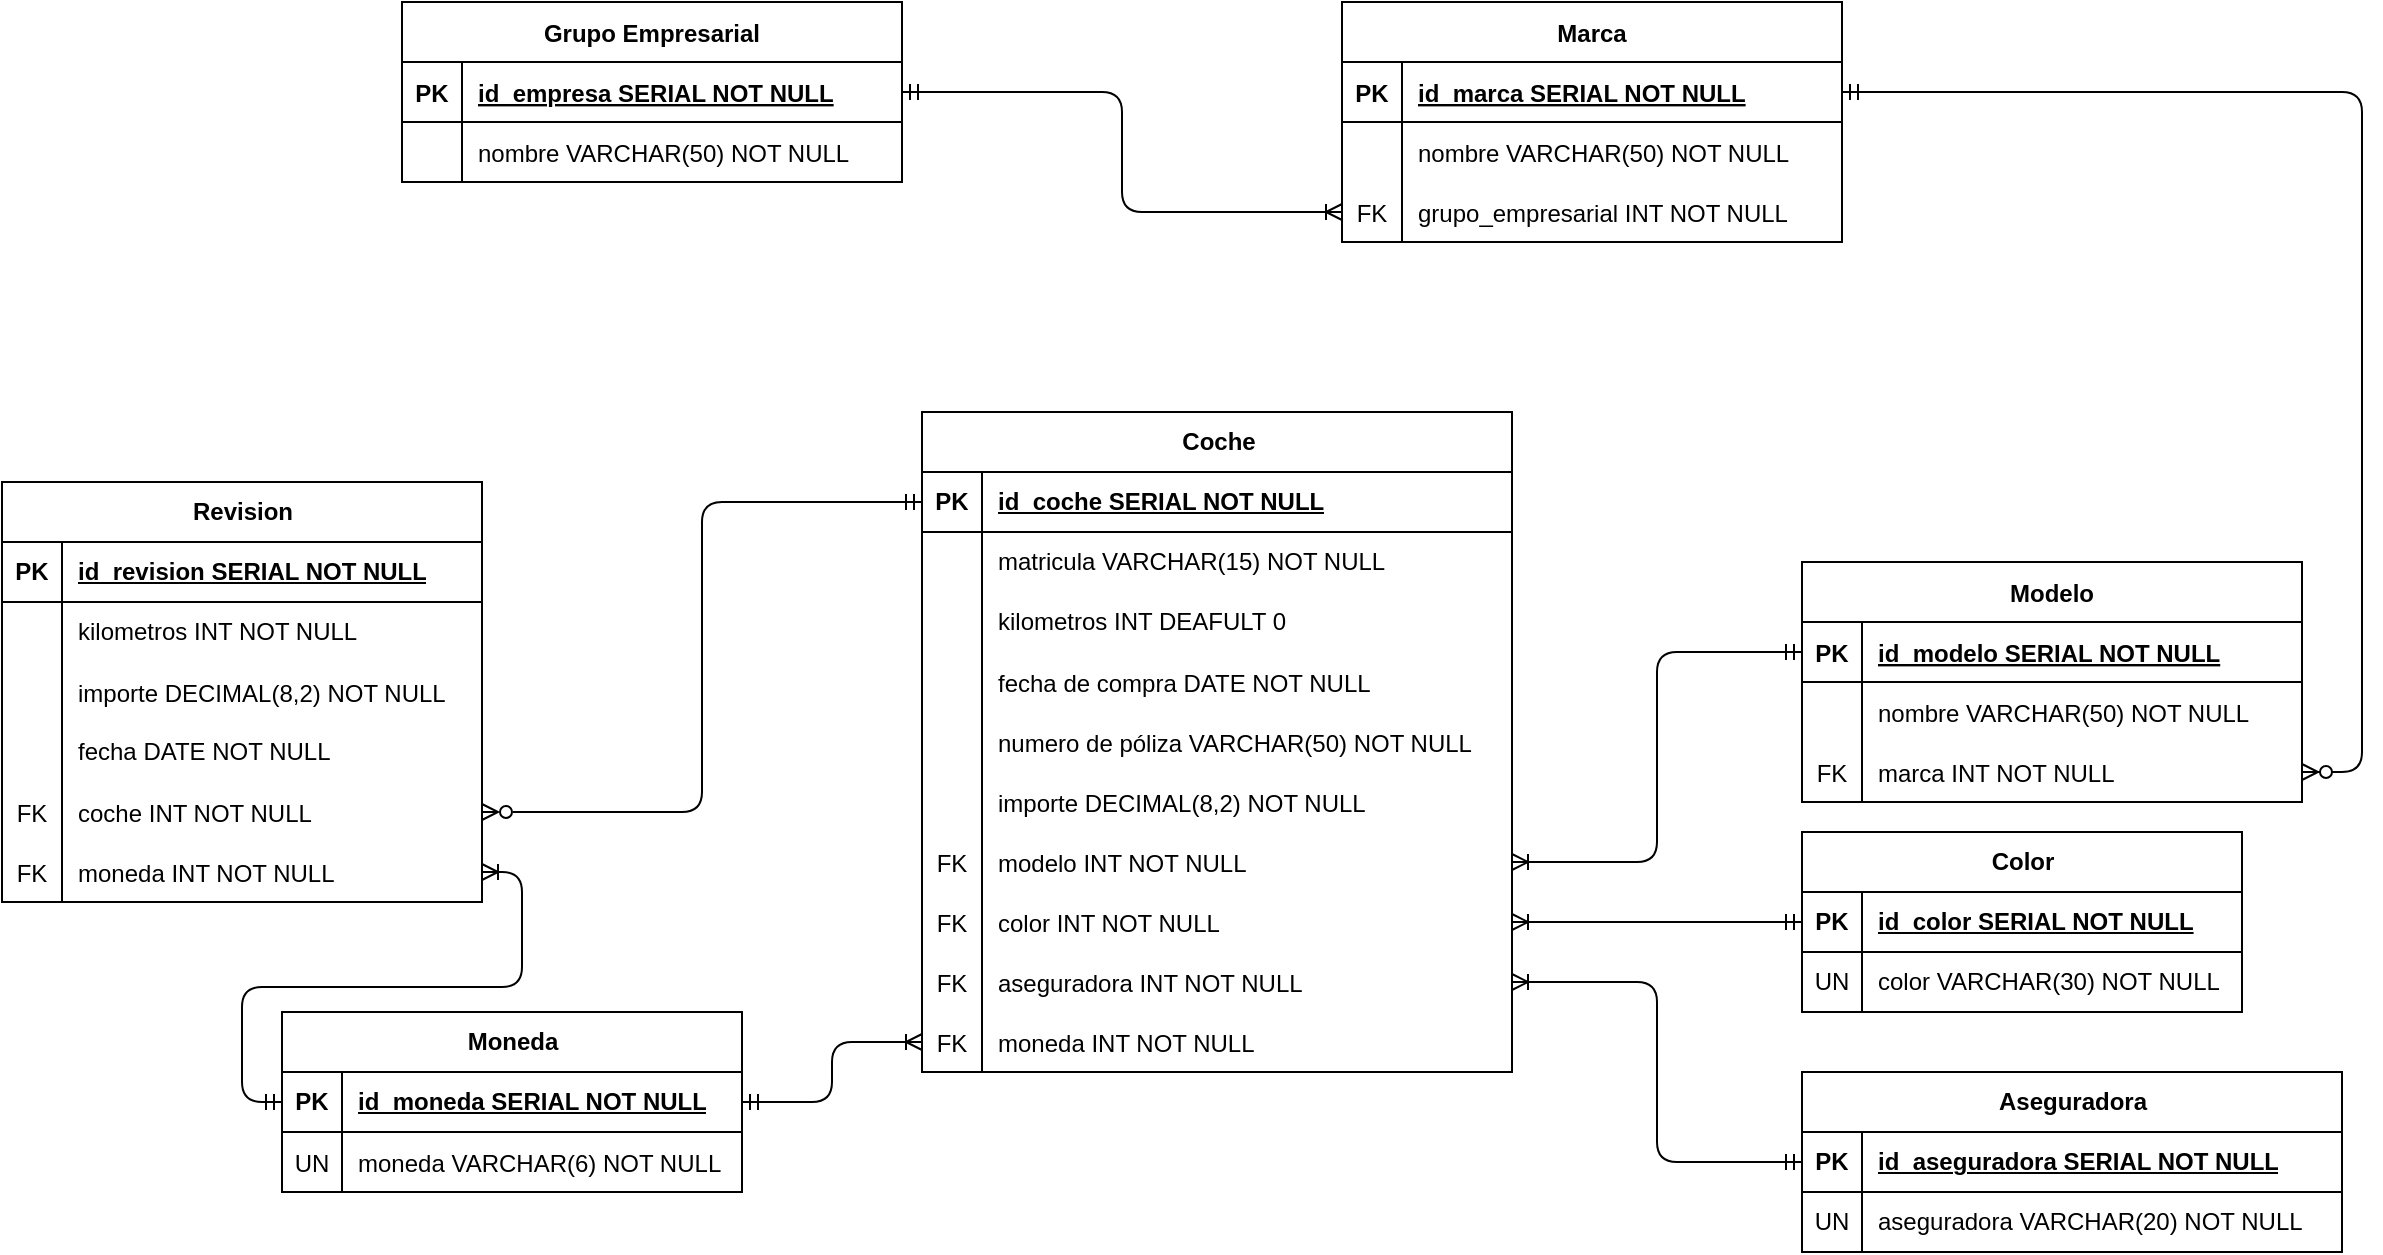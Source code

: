 <mxfile version="21.7.5" type="device">
  <diagram id="R2lEEEUBdFMjLlhIrx00" name="Page-1">
    <mxGraphModel dx="2156" dy="720" grid="1" gridSize="10" guides="1" tooltips="1" connect="1" arrows="1" fold="1" page="1" pageScale="1" pageWidth="850" pageHeight="1100" math="0" shadow="0" extFonts="Permanent Marker^https://fonts.googleapis.com/css?family=Permanent+Marker">
      <root>
        <mxCell id="0" />
        <mxCell id="1" parent="0" />
        <mxCell id="7gGyiJKfCmHQmd1jQEv4-1" value="" style="endArrow=ERoneToMany;startArrow=ERmandOne;endFill=0;startFill=0;exitX=1;exitY=0.5;exitDx=0;exitDy=0;entryX=0;entryY=0.5;entryDx=0;entryDy=0;edgeStyle=orthogonalEdgeStyle;" parent="1" source="7gGyiJKfCmHQmd1jQEv4-27" target="7gGyiJKfCmHQmd1jQEv4-13" edge="1">
          <mxGeometry width="100" height="100" relative="1" as="geometry">
            <mxPoint x="350" y="730" as="sourcePoint" />
            <mxPoint x="450" y="630" as="targetPoint" />
          </mxGeometry>
        </mxCell>
        <mxCell id="7gGyiJKfCmHQmd1jQEv4-2" value="" style="endArrow=ERzeroToMany;startArrow=ERmandOne;endFill=1;startFill=0;entryX=1;entryY=0.5;entryDx=0;entryDy=0;exitX=1;exitY=0.5;exitDx=0;exitDy=0;edgeStyle=orthogonalEdgeStyle;" parent="1" source="7gGyiJKfCmHQmd1jQEv4-4" target="7gGyiJKfCmHQmd1jQEv4-23" edge="1">
          <mxGeometry width="100" height="100" relative="1" as="geometry">
            <mxPoint x="410" y="190" as="sourcePoint" />
            <mxPoint x="470" y="215" as="targetPoint" />
            <Array as="points">
              <mxPoint x="820" y="235" />
              <mxPoint x="820" y="575" />
            </Array>
          </mxGeometry>
        </mxCell>
        <mxCell id="7gGyiJKfCmHQmd1jQEv4-3" value="Marca" style="shape=table;startSize=30;container=1;collapsible=1;childLayout=tableLayout;fixedRows=1;rowLines=0;fontStyle=1;align=center;resizeLast=1;" parent="1" vertex="1">
          <mxGeometry x="310" y="190" width="250" height="120" as="geometry" />
        </mxCell>
        <mxCell id="7gGyiJKfCmHQmd1jQEv4-4" value="" style="shape=partialRectangle;collapsible=0;dropTarget=0;pointerEvents=0;fillColor=none;points=[[0,0.5],[1,0.5]];portConstraint=eastwest;top=0;left=0;right=0;bottom=1;" parent="7gGyiJKfCmHQmd1jQEv4-3" vertex="1">
          <mxGeometry y="30" width="250" height="30" as="geometry" />
        </mxCell>
        <mxCell id="7gGyiJKfCmHQmd1jQEv4-5" value="PK" style="shape=partialRectangle;overflow=hidden;connectable=0;fillColor=none;top=0;left=0;bottom=0;right=0;fontStyle=1;" parent="7gGyiJKfCmHQmd1jQEv4-4" vertex="1">
          <mxGeometry width="30" height="30" as="geometry">
            <mxRectangle width="30" height="30" as="alternateBounds" />
          </mxGeometry>
        </mxCell>
        <mxCell id="7gGyiJKfCmHQmd1jQEv4-6" value="id_marca SERIAL NOT NULL" style="shape=partialRectangle;overflow=hidden;connectable=0;fillColor=none;top=0;left=0;bottom=0;right=0;align=left;spacingLeft=6;fontStyle=5;" parent="7gGyiJKfCmHQmd1jQEv4-4" vertex="1">
          <mxGeometry x="30" width="220" height="30" as="geometry">
            <mxRectangle width="220" height="30" as="alternateBounds" />
          </mxGeometry>
        </mxCell>
        <mxCell id="7gGyiJKfCmHQmd1jQEv4-7" value="" style="shape=partialRectangle;collapsible=0;dropTarget=0;pointerEvents=0;fillColor=none;points=[[0,0.5],[1,0.5]];portConstraint=eastwest;top=0;left=0;right=0;bottom=0;" parent="7gGyiJKfCmHQmd1jQEv4-3" vertex="1">
          <mxGeometry y="60" width="250" height="30" as="geometry" />
        </mxCell>
        <mxCell id="7gGyiJKfCmHQmd1jQEv4-8" value="" style="shape=partialRectangle;overflow=hidden;connectable=0;fillColor=none;top=0;left=0;bottom=0;right=0;" parent="7gGyiJKfCmHQmd1jQEv4-7" vertex="1">
          <mxGeometry width="30" height="30" as="geometry">
            <mxRectangle width="30" height="30" as="alternateBounds" />
          </mxGeometry>
        </mxCell>
        <mxCell id="7gGyiJKfCmHQmd1jQEv4-9" value="nombre VARCHAR(50) NOT NULL" style="shape=partialRectangle;overflow=hidden;connectable=0;fillColor=none;top=0;left=0;bottom=0;right=0;align=left;spacingLeft=6;" parent="7gGyiJKfCmHQmd1jQEv4-7" vertex="1">
          <mxGeometry x="30" width="220" height="30" as="geometry">
            <mxRectangle width="220" height="30" as="alternateBounds" />
          </mxGeometry>
        </mxCell>
        <mxCell id="7gGyiJKfCmHQmd1jQEv4-13" value="" style="shape=tableRow;horizontal=0;startSize=0;swimlaneHead=0;swimlaneBody=0;fillColor=none;collapsible=0;dropTarget=0;points=[[0,0.5],[1,0.5]];portConstraint=eastwest;top=0;left=0;right=0;bottom=0;" parent="7gGyiJKfCmHQmd1jQEv4-3" vertex="1">
          <mxGeometry y="90" width="250" height="30" as="geometry" />
        </mxCell>
        <mxCell id="7gGyiJKfCmHQmd1jQEv4-14" value="FK" style="shape=partialRectangle;connectable=0;fillColor=none;top=0;left=0;bottom=0;right=0;editable=1;overflow=hidden;" parent="7gGyiJKfCmHQmd1jQEv4-13" vertex="1">
          <mxGeometry width="30" height="30" as="geometry">
            <mxRectangle width="30" height="30" as="alternateBounds" />
          </mxGeometry>
        </mxCell>
        <mxCell id="7gGyiJKfCmHQmd1jQEv4-15" value="grupo_empresarial INT NOT NULL" style="shape=partialRectangle;connectable=0;fillColor=none;top=0;left=0;bottom=0;right=0;align=left;spacingLeft=6;overflow=hidden;" parent="7gGyiJKfCmHQmd1jQEv4-13" vertex="1">
          <mxGeometry x="30" width="220" height="30" as="geometry">
            <mxRectangle width="220" height="30" as="alternateBounds" />
          </mxGeometry>
        </mxCell>
        <mxCell id="7gGyiJKfCmHQmd1jQEv4-16" value="Modelo" style="shape=table;startSize=30;container=1;collapsible=1;childLayout=tableLayout;fixedRows=1;rowLines=0;fontStyle=1;align=center;resizeLast=1;" parent="1" vertex="1">
          <mxGeometry x="540" y="470" width="250" height="120" as="geometry" />
        </mxCell>
        <mxCell id="7gGyiJKfCmHQmd1jQEv4-17" value="" style="shape=partialRectangle;collapsible=0;dropTarget=0;pointerEvents=0;fillColor=none;points=[[0,0.5],[1,0.5]];portConstraint=eastwest;top=0;left=0;right=0;bottom=1;" parent="7gGyiJKfCmHQmd1jQEv4-16" vertex="1">
          <mxGeometry y="30" width="250" height="30" as="geometry" />
        </mxCell>
        <mxCell id="7gGyiJKfCmHQmd1jQEv4-18" value="PK" style="shape=partialRectangle;overflow=hidden;connectable=0;fillColor=none;top=0;left=0;bottom=0;right=0;fontStyle=1;" parent="7gGyiJKfCmHQmd1jQEv4-17" vertex="1">
          <mxGeometry width="30" height="30" as="geometry">
            <mxRectangle width="30" height="30" as="alternateBounds" />
          </mxGeometry>
        </mxCell>
        <mxCell id="7gGyiJKfCmHQmd1jQEv4-19" value="id_modelo SERIAL NOT NULL" style="shape=partialRectangle;overflow=hidden;connectable=0;fillColor=none;top=0;left=0;bottom=0;right=0;align=left;spacingLeft=6;fontStyle=5;" parent="7gGyiJKfCmHQmd1jQEv4-17" vertex="1">
          <mxGeometry x="30" width="220" height="30" as="geometry">
            <mxRectangle width="220" height="30" as="alternateBounds" />
          </mxGeometry>
        </mxCell>
        <mxCell id="7gGyiJKfCmHQmd1jQEv4-20" value="" style="shape=partialRectangle;collapsible=0;dropTarget=0;pointerEvents=0;fillColor=none;points=[[0,0.5],[1,0.5]];portConstraint=eastwest;top=0;left=0;right=0;bottom=0;" parent="7gGyiJKfCmHQmd1jQEv4-16" vertex="1">
          <mxGeometry y="60" width="250" height="30" as="geometry" />
        </mxCell>
        <mxCell id="7gGyiJKfCmHQmd1jQEv4-21" value="" style="shape=partialRectangle;overflow=hidden;connectable=0;fillColor=none;top=0;left=0;bottom=0;right=0;" parent="7gGyiJKfCmHQmd1jQEv4-20" vertex="1">
          <mxGeometry width="30" height="30" as="geometry">
            <mxRectangle width="30" height="30" as="alternateBounds" />
          </mxGeometry>
        </mxCell>
        <mxCell id="7gGyiJKfCmHQmd1jQEv4-22" value="nombre VARCHAR(50) NOT NULL" style="shape=partialRectangle;overflow=hidden;connectable=0;fillColor=none;top=0;left=0;bottom=0;right=0;align=left;spacingLeft=6;" parent="7gGyiJKfCmHQmd1jQEv4-20" vertex="1">
          <mxGeometry x="30" width="220" height="30" as="geometry">
            <mxRectangle width="220" height="30" as="alternateBounds" />
          </mxGeometry>
        </mxCell>
        <mxCell id="7gGyiJKfCmHQmd1jQEv4-23" value="" style="shape=tableRow;horizontal=0;startSize=0;swimlaneHead=0;swimlaneBody=0;fillColor=none;collapsible=0;dropTarget=0;points=[[0,0.5],[1,0.5]];portConstraint=eastwest;top=0;left=0;right=0;bottom=0;" parent="7gGyiJKfCmHQmd1jQEv4-16" vertex="1">
          <mxGeometry y="90" width="250" height="30" as="geometry" />
        </mxCell>
        <mxCell id="7gGyiJKfCmHQmd1jQEv4-24" value="FK" style="shape=partialRectangle;connectable=0;fillColor=none;top=0;left=0;bottom=0;right=0;editable=1;overflow=hidden;" parent="7gGyiJKfCmHQmd1jQEv4-23" vertex="1">
          <mxGeometry width="30" height="30" as="geometry">
            <mxRectangle width="30" height="30" as="alternateBounds" />
          </mxGeometry>
        </mxCell>
        <mxCell id="7gGyiJKfCmHQmd1jQEv4-25" value="marca INT NOT NULL" style="shape=partialRectangle;connectable=0;fillColor=none;top=0;left=0;bottom=0;right=0;align=left;spacingLeft=6;overflow=hidden;" parent="7gGyiJKfCmHQmd1jQEv4-23" vertex="1">
          <mxGeometry x="30" width="220" height="30" as="geometry">
            <mxRectangle width="220" height="30" as="alternateBounds" />
          </mxGeometry>
        </mxCell>
        <mxCell id="7gGyiJKfCmHQmd1jQEv4-26" value="Grupo Empresarial" style="shape=table;startSize=30;container=1;collapsible=1;childLayout=tableLayout;fixedRows=1;rowLines=0;fontStyle=1;align=center;resizeLast=1;" parent="1" vertex="1">
          <mxGeometry x="-160" y="190" width="250" height="90" as="geometry" />
        </mxCell>
        <mxCell id="7gGyiJKfCmHQmd1jQEv4-27" value="" style="shape=partialRectangle;collapsible=0;dropTarget=0;pointerEvents=0;fillColor=none;points=[[0,0.5],[1,0.5]];portConstraint=eastwest;top=0;left=0;right=0;bottom=1;" parent="7gGyiJKfCmHQmd1jQEv4-26" vertex="1">
          <mxGeometry y="30" width="250" height="30" as="geometry" />
        </mxCell>
        <mxCell id="7gGyiJKfCmHQmd1jQEv4-28" value="PK" style="shape=partialRectangle;overflow=hidden;connectable=0;fillColor=none;top=0;left=0;bottom=0;right=0;fontStyle=1;" parent="7gGyiJKfCmHQmd1jQEv4-27" vertex="1">
          <mxGeometry width="30" height="30" as="geometry">
            <mxRectangle width="30" height="30" as="alternateBounds" />
          </mxGeometry>
        </mxCell>
        <mxCell id="7gGyiJKfCmHQmd1jQEv4-29" value="id_empresa SERIAL NOT NULL" style="shape=partialRectangle;overflow=hidden;connectable=0;fillColor=none;top=0;left=0;bottom=0;right=0;align=left;spacingLeft=6;fontStyle=5;" parent="7gGyiJKfCmHQmd1jQEv4-27" vertex="1">
          <mxGeometry x="30" width="220" height="30" as="geometry">
            <mxRectangle width="220" height="30" as="alternateBounds" />
          </mxGeometry>
        </mxCell>
        <mxCell id="7gGyiJKfCmHQmd1jQEv4-30" value="" style="shape=partialRectangle;collapsible=0;dropTarget=0;pointerEvents=0;fillColor=none;points=[[0,0.5],[1,0.5]];portConstraint=eastwest;top=0;left=0;right=0;bottom=0;" parent="7gGyiJKfCmHQmd1jQEv4-26" vertex="1">
          <mxGeometry y="60" width="250" height="30" as="geometry" />
        </mxCell>
        <mxCell id="7gGyiJKfCmHQmd1jQEv4-31" value="" style="shape=partialRectangle;overflow=hidden;connectable=0;fillColor=none;top=0;left=0;bottom=0;right=0;" parent="7gGyiJKfCmHQmd1jQEv4-30" vertex="1">
          <mxGeometry width="30" height="30" as="geometry">
            <mxRectangle width="30" height="30" as="alternateBounds" />
          </mxGeometry>
        </mxCell>
        <mxCell id="7gGyiJKfCmHQmd1jQEv4-32" value="nombre VARCHAR(50) NOT NULL" style="shape=partialRectangle;overflow=hidden;connectable=0;fillColor=none;top=0;left=0;bottom=0;right=0;align=left;spacingLeft=6;" parent="7gGyiJKfCmHQmd1jQEv4-30" vertex="1">
          <mxGeometry x="30" width="220" height="30" as="geometry">
            <mxRectangle width="220" height="30" as="alternateBounds" />
          </mxGeometry>
        </mxCell>
        <mxCell id="7gGyiJKfCmHQmd1jQEv4-33" style="rounded=1;orthogonalLoop=1;jettySize=auto;html=1;entryX=0;entryY=0.5;entryDx=0;entryDy=0;endArrow=ERmandOne;endFill=0;startArrow=ERoneToMany;startFill=0;exitX=1;exitY=0.5;exitDx=0;exitDy=0;edgeStyle=orthogonalEdgeStyle;" parent="1" source="7gGyiJKfCmHQmd1jQEv4-53" target="7gGyiJKfCmHQmd1jQEv4-17" edge="1">
          <mxGeometry relative="1" as="geometry" />
        </mxCell>
        <mxCell id="7gGyiJKfCmHQmd1jQEv4-34" value="Coche" style="shape=table;startSize=30;container=1;collapsible=1;childLayout=tableLayout;fixedRows=1;rowLines=0;fontStyle=1;align=center;resizeLast=1;html=1;" parent="1" vertex="1">
          <mxGeometry x="100" y="395" width="295" height="330" as="geometry" />
        </mxCell>
        <mxCell id="7gGyiJKfCmHQmd1jQEv4-35" value="" style="shape=tableRow;horizontal=0;startSize=0;swimlaneHead=0;swimlaneBody=0;fillColor=none;collapsible=0;dropTarget=0;points=[[0,0.5],[1,0.5]];portConstraint=eastwest;top=0;left=0;right=0;bottom=1;" parent="7gGyiJKfCmHQmd1jQEv4-34" vertex="1">
          <mxGeometry y="30" width="295" height="30" as="geometry" />
        </mxCell>
        <mxCell id="7gGyiJKfCmHQmd1jQEv4-36" value="PK" style="shape=partialRectangle;connectable=0;fillColor=none;top=0;left=0;bottom=0;right=0;fontStyle=1;overflow=hidden;whiteSpace=wrap;html=1;" parent="7gGyiJKfCmHQmd1jQEv4-35" vertex="1">
          <mxGeometry width="30" height="30" as="geometry">
            <mxRectangle width="30" height="30" as="alternateBounds" />
          </mxGeometry>
        </mxCell>
        <mxCell id="7gGyiJKfCmHQmd1jQEv4-37" value="id_coche SERIAL NOT NULL" style="shape=partialRectangle;connectable=0;fillColor=none;top=0;left=0;bottom=0;right=0;align=left;spacingLeft=6;fontStyle=5;overflow=hidden;whiteSpace=wrap;html=1;" parent="7gGyiJKfCmHQmd1jQEv4-35" vertex="1">
          <mxGeometry x="30" width="265" height="30" as="geometry">
            <mxRectangle width="265" height="30" as="alternateBounds" />
          </mxGeometry>
        </mxCell>
        <mxCell id="7gGyiJKfCmHQmd1jQEv4-38" value="" style="shape=tableRow;horizontal=0;startSize=0;swimlaneHead=0;swimlaneBody=0;fillColor=none;collapsible=0;dropTarget=0;points=[[0,0.5],[1,0.5]];portConstraint=eastwest;top=0;left=0;right=0;bottom=0;" parent="7gGyiJKfCmHQmd1jQEv4-34" vertex="1">
          <mxGeometry y="60" width="295" height="30" as="geometry" />
        </mxCell>
        <mxCell id="7gGyiJKfCmHQmd1jQEv4-39" value="" style="shape=partialRectangle;connectable=0;fillColor=none;top=0;left=0;bottom=0;right=0;editable=1;overflow=hidden;whiteSpace=wrap;html=1;" parent="7gGyiJKfCmHQmd1jQEv4-38" vertex="1">
          <mxGeometry width="30" height="30" as="geometry">
            <mxRectangle width="30" height="30" as="alternateBounds" />
          </mxGeometry>
        </mxCell>
        <mxCell id="7gGyiJKfCmHQmd1jQEv4-40" value="matricula VARCHAR(15) NOT NULL" style="shape=partialRectangle;connectable=0;fillColor=none;top=0;left=0;bottom=0;right=0;align=left;spacingLeft=6;overflow=hidden;whiteSpace=wrap;html=1;" parent="7gGyiJKfCmHQmd1jQEv4-38" vertex="1">
          <mxGeometry x="30" width="265" height="30" as="geometry">
            <mxRectangle width="265" height="30" as="alternateBounds" />
          </mxGeometry>
        </mxCell>
        <mxCell id="7gGyiJKfCmHQmd1jQEv4-41" value="" style="shape=tableRow;horizontal=0;startSize=0;swimlaneHead=0;swimlaneBody=0;fillColor=none;collapsible=0;dropTarget=0;points=[[0,0.5],[1,0.5]];portConstraint=eastwest;top=0;left=0;right=0;bottom=0;" parent="7gGyiJKfCmHQmd1jQEv4-34" vertex="1">
          <mxGeometry y="90" width="295" height="30" as="geometry" />
        </mxCell>
        <mxCell id="7gGyiJKfCmHQmd1jQEv4-42" value="" style="shape=partialRectangle;connectable=0;fillColor=none;top=0;left=0;bottom=0;right=0;editable=1;overflow=hidden;whiteSpace=wrap;html=1;" parent="7gGyiJKfCmHQmd1jQEv4-41" vertex="1">
          <mxGeometry width="30" height="30" as="geometry">
            <mxRectangle width="30" height="30" as="alternateBounds" />
          </mxGeometry>
        </mxCell>
        <mxCell id="7gGyiJKfCmHQmd1jQEv4-43" value="kilometros INT DEAFULT 0" style="shape=partialRectangle;connectable=0;fillColor=none;top=0;left=0;bottom=0;right=0;align=left;spacingLeft=6;overflow=hidden;whiteSpace=wrap;html=1;" parent="7gGyiJKfCmHQmd1jQEv4-41" vertex="1">
          <mxGeometry x="30" width="265" height="30" as="geometry">
            <mxRectangle width="265" height="30" as="alternateBounds" />
          </mxGeometry>
        </mxCell>
        <mxCell id="7gGyiJKfCmHQmd1jQEv4-44" value="" style="shape=tableRow;horizontal=0;startSize=0;swimlaneHead=0;swimlaneBody=0;fillColor=none;collapsible=0;dropTarget=0;points=[[0,0.5],[1,0.5]];portConstraint=eastwest;top=0;left=0;right=0;bottom=0;" parent="7gGyiJKfCmHQmd1jQEv4-34" vertex="1">
          <mxGeometry y="120" width="295" height="30" as="geometry" />
        </mxCell>
        <mxCell id="7gGyiJKfCmHQmd1jQEv4-45" value="" style="shape=partialRectangle;connectable=0;fillColor=none;top=0;left=0;bottom=0;right=0;editable=1;overflow=hidden;" parent="7gGyiJKfCmHQmd1jQEv4-44" vertex="1">
          <mxGeometry width="30" height="30" as="geometry">
            <mxRectangle width="30" height="30" as="alternateBounds" />
          </mxGeometry>
        </mxCell>
        <mxCell id="7gGyiJKfCmHQmd1jQEv4-46" value="fecha de compra DATE NOT NULL" style="shape=partialRectangle;connectable=0;fillColor=none;top=0;left=0;bottom=0;right=0;align=left;spacingLeft=6;overflow=hidden;" parent="7gGyiJKfCmHQmd1jQEv4-44" vertex="1">
          <mxGeometry x="30" width="265" height="30" as="geometry">
            <mxRectangle width="265" height="30" as="alternateBounds" />
          </mxGeometry>
        </mxCell>
        <mxCell id="7gGyiJKfCmHQmd1jQEv4-47" value="" style="shape=tableRow;horizontal=0;startSize=0;swimlaneHead=0;swimlaneBody=0;fillColor=none;collapsible=0;dropTarget=0;points=[[0,0.5],[1,0.5]];portConstraint=eastwest;top=0;left=0;right=0;bottom=0;" parent="7gGyiJKfCmHQmd1jQEv4-34" vertex="1">
          <mxGeometry y="150" width="295" height="30" as="geometry" />
        </mxCell>
        <mxCell id="7gGyiJKfCmHQmd1jQEv4-48" value="" style="shape=partialRectangle;connectable=0;fillColor=none;top=0;left=0;bottom=0;right=0;editable=1;overflow=hidden;" parent="7gGyiJKfCmHQmd1jQEv4-47" vertex="1">
          <mxGeometry width="30" height="30" as="geometry">
            <mxRectangle width="30" height="30" as="alternateBounds" />
          </mxGeometry>
        </mxCell>
        <mxCell id="7gGyiJKfCmHQmd1jQEv4-49" value="numero de póliza VARCHAR(50) NOT NULL" style="shape=partialRectangle;connectable=0;fillColor=none;top=0;left=0;bottom=0;right=0;align=left;spacingLeft=6;overflow=hidden;" parent="7gGyiJKfCmHQmd1jQEv4-47" vertex="1">
          <mxGeometry x="30" width="265" height="30" as="geometry">
            <mxRectangle width="265" height="30" as="alternateBounds" />
          </mxGeometry>
        </mxCell>
        <mxCell id="7gGyiJKfCmHQmd1jQEv4-50" value="" style="shape=tableRow;horizontal=0;startSize=0;swimlaneHead=0;swimlaneBody=0;fillColor=none;collapsible=0;dropTarget=0;points=[[0,0.5],[1,0.5]];portConstraint=eastwest;top=0;left=0;right=0;bottom=0;" parent="7gGyiJKfCmHQmd1jQEv4-34" vertex="1">
          <mxGeometry y="180" width="295" height="30" as="geometry" />
        </mxCell>
        <mxCell id="7gGyiJKfCmHQmd1jQEv4-51" value="" style="shape=partialRectangle;connectable=0;fillColor=none;top=0;left=0;bottom=0;right=0;editable=1;overflow=hidden;" parent="7gGyiJKfCmHQmd1jQEv4-50" vertex="1">
          <mxGeometry width="30" height="30" as="geometry">
            <mxRectangle width="30" height="30" as="alternateBounds" />
          </mxGeometry>
        </mxCell>
        <mxCell id="7gGyiJKfCmHQmd1jQEv4-52" value="importe DECIMAL(8,2) NOT NULL" style="shape=partialRectangle;connectable=0;fillColor=none;top=0;left=0;bottom=0;right=0;align=left;spacingLeft=6;overflow=hidden;" parent="7gGyiJKfCmHQmd1jQEv4-50" vertex="1">
          <mxGeometry x="30" width="265" height="30" as="geometry">
            <mxRectangle width="265" height="30" as="alternateBounds" />
          </mxGeometry>
        </mxCell>
        <mxCell id="7gGyiJKfCmHQmd1jQEv4-53" value="" style="shape=tableRow;horizontal=0;startSize=0;swimlaneHead=0;swimlaneBody=0;fillColor=none;collapsible=0;dropTarget=0;points=[[0,0.5],[1,0.5]];portConstraint=eastwest;top=0;left=0;right=0;bottom=0;" parent="7gGyiJKfCmHQmd1jQEv4-34" vertex="1">
          <mxGeometry y="210" width="295" height="30" as="geometry" />
        </mxCell>
        <mxCell id="7gGyiJKfCmHQmd1jQEv4-54" value="FK" style="shape=partialRectangle;connectable=0;fillColor=none;top=0;left=0;bottom=0;right=0;editable=1;overflow=hidden;" parent="7gGyiJKfCmHQmd1jQEv4-53" vertex="1">
          <mxGeometry width="30" height="30" as="geometry">
            <mxRectangle width="30" height="30" as="alternateBounds" />
          </mxGeometry>
        </mxCell>
        <mxCell id="7gGyiJKfCmHQmd1jQEv4-55" value="modelo INT NOT NULL" style="shape=partialRectangle;connectable=0;fillColor=none;top=0;left=0;bottom=0;right=0;align=left;spacingLeft=6;overflow=hidden;" parent="7gGyiJKfCmHQmd1jQEv4-53" vertex="1">
          <mxGeometry x="30" width="265" height="30" as="geometry">
            <mxRectangle width="265" height="30" as="alternateBounds" />
          </mxGeometry>
        </mxCell>
        <mxCell id="7gGyiJKfCmHQmd1jQEv4-56" value="" style="shape=tableRow;horizontal=0;startSize=0;swimlaneHead=0;swimlaneBody=0;fillColor=none;collapsible=0;dropTarget=0;points=[[0,0.5],[1,0.5]];portConstraint=eastwest;top=0;left=0;right=0;bottom=0;" parent="7gGyiJKfCmHQmd1jQEv4-34" vertex="1">
          <mxGeometry y="240" width="295" height="30" as="geometry" />
        </mxCell>
        <mxCell id="7gGyiJKfCmHQmd1jQEv4-57" value="FK" style="shape=partialRectangle;connectable=0;fillColor=none;top=0;left=0;bottom=0;right=0;editable=1;overflow=hidden;" parent="7gGyiJKfCmHQmd1jQEv4-56" vertex="1">
          <mxGeometry width="30" height="30" as="geometry">
            <mxRectangle width="30" height="30" as="alternateBounds" />
          </mxGeometry>
        </mxCell>
        <mxCell id="7gGyiJKfCmHQmd1jQEv4-58" value="color INT NOT NULL" style="shape=partialRectangle;connectable=0;fillColor=none;top=0;left=0;bottom=0;right=0;align=left;spacingLeft=6;overflow=hidden;" parent="7gGyiJKfCmHQmd1jQEv4-56" vertex="1">
          <mxGeometry x="30" width="265" height="30" as="geometry">
            <mxRectangle width="265" height="30" as="alternateBounds" />
          </mxGeometry>
        </mxCell>
        <mxCell id="7gGyiJKfCmHQmd1jQEv4-59" value="" style="shape=tableRow;horizontal=0;startSize=0;swimlaneHead=0;swimlaneBody=0;fillColor=none;collapsible=0;dropTarget=0;points=[[0,0.5],[1,0.5]];portConstraint=eastwest;top=0;left=0;right=0;bottom=0;" parent="7gGyiJKfCmHQmd1jQEv4-34" vertex="1">
          <mxGeometry y="270" width="295" height="30" as="geometry" />
        </mxCell>
        <mxCell id="7gGyiJKfCmHQmd1jQEv4-60" value="FK" style="shape=partialRectangle;connectable=0;fillColor=none;top=0;left=0;bottom=0;right=0;editable=1;overflow=hidden;" parent="7gGyiJKfCmHQmd1jQEv4-59" vertex="1">
          <mxGeometry width="30" height="30" as="geometry">
            <mxRectangle width="30" height="30" as="alternateBounds" />
          </mxGeometry>
        </mxCell>
        <mxCell id="7gGyiJKfCmHQmd1jQEv4-61" value="aseguradora INT NOT NULL" style="shape=partialRectangle;connectable=0;fillColor=none;top=0;left=0;bottom=0;right=0;align=left;spacingLeft=6;overflow=hidden;" parent="7gGyiJKfCmHQmd1jQEv4-59" vertex="1">
          <mxGeometry x="30" width="265" height="30" as="geometry">
            <mxRectangle width="265" height="30" as="alternateBounds" />
          </mxGeometry>
        </mxCell>
        <mxCell id="7gGyiJKfCmHQmd1jQEv4-62" value="" style="shape=tableRow;horizontal=0;startSize=0;swimlaneHead=0;swimlaneBody=0;fillColor=none;collapsible=0;dropTarget=0;points=[[0,0.5],[1,0.5]];portConstraint=eastwest;top=0;left=0;right=0;bottom=0;" parent="7gGyiJKfCmHQmd1jQEv4-34" vertex="1">
          <mxGeometry y="300" width="295" height="30" as="geometry" />
        </mxCell>
        <mxCell id="7gGyiJKfCmHQmd1jQEv4-63" value="FK" style="shape=partialRectangle;connectable=0;fillColor=none;top=0;left=0;bottom=0;right=0;editable=1;overflow=hidden;" parent="7gGyiJKfCmHQmd1jQEv4-62" vertex="1">
          <mxGeometry width="30" height="30" as="geometry">
            <mxRectangle width="30" height="30" as="alternateBounds" />
          </mxGeometry>
        </mxCell>
        <mxCell id="7gGyiJKfCmHQmd1jQEv4-64" value="moneda INT NOT NULL" style="shape=partialRectangle;connectable=0;fillColor=none;top=0;left=0;bottom=0;right=0;align=left;spacingLeft=6;overflow=hidden;" parent="7gGyiJKfCmHQmd1jQEv4-62" vertex="1">
          <mxGeometry x="30" width="265" height="30" as="geometry">
            <mxRectangle width="265" height="30" as="alternateBounds" />
          </mxGeometry>
        </mxCell>
        <mxCell id="7gGyiJKfCmHQmd1jQEv4-65" value="Revision" style="shape=table;startSize=30;container=1;collapsible=1;childLayout=tableLayout;fixedRows=1;rowLines=0;fontStyle=1;align=center;resizeLast=1;html=1;" parent="1" vertex="1">
          <mxGeometry x="-360" y="430" width="240" height="210" as="geometry" />
        </mxCell>
        <mxCell id="7gGyiJKfCmHQmd1jQEv4-66" value="" style="shape=tableRow;horizontal=0;startSize=0;swimlaneHead=0;swimlaneBody=0;fillColor=none;collapsible=0;dropTarget=0;points=[[0,0.5],[1,0.5]];portConstraint=eastwest;top=0;left=0;right=0;bottom=1;" parent="7gGyiJKfCmHQmd1jQEv4-65" vertex="1">
          <mxGeometry y="30" width="240" height="30" as="geometry" />
        </mxCell>
        <mxCell id="7gGyiJKfCmHQmd1jQEv4-67" value="PK" style="shape=partialRectangle;connectable=0;fillColor=none;top=0;left=0;bottom=0;right=0;fontStyle=1;overflow=hidden;whiteSpace=wrap;html=1;" parent="7gGyiJKfCmHQmd1jQEv4-66" vertex="1">
          <mxGeometry width="30" height="30" as="geometry">
            <mxRectangle width="30" height="30" as="alternateBounds" />
          </mxGeometry>
        </mxCell>
        <mxCell id="7gGyiJKfCmHQmd1jQEv4-68" value="id_revision SERIAL NOT NULL" style="shape=partialRectangle;connectable=0;fillColor=none;top=0;left=0;bottom=0;right=0;align=left;spacingLeft=6;fontStyle=5;overflow=hidden;whiteSpace=wrap;html=1;" parent="7gGyiJKfCmHQmd1jQEv4-66" vertex="1">
          <mxGeometry x="30" width="210" height="30" as="geometry">
            <mxRectangle width="210" height="30" as="alternateBounds" />
          </mxGeometry>
        </mxCell>
        <mxCell id="7gGyiJKfCmHQmd1jQEv4-69" value="" style="shape=tableRow;horizontal=0;startSize=0;swimlaneHead=0;swimlaneBody=0;fillColor=none;collapsible=0;dropTarget=0;points=[[0,0.5],[1,0.5]];portConstraint=eastwest;top=0;left=0;right=0;bottom=0;" parent="7gGyiJKfCmHQmd1jQEv4-65" vertex="1">
          <mxGeometry y="60" width="240" height="30" as="geometry" />
        </mxCell>
        <mxCell id="7gGyiJKfCmHQmd1jQEv4-70" value="" style="shape=partialRectangle;connectable=0;fillColor=none;top=0;left=0;bottom=0;right=0;editable=1;overflow=hidden;whiteSpace=wrap;html=1;" parent="7gGyiJKfCmHQmd1jQEv4-69" vertex="1">
          <mxGeometry width="30" height="30" as="geometry">
            <mxRectangle width="30" height="30" as="alternateBounds" />
          </mxGeometry>
        </mxCell>
        <mxCell id="7gGyiJKfCmHQmd1jQEv4-71" value="kilometros INT NOT NULL" style="shape=partialRectangle;connectable=0;fillColor=none;top=0;left=0;bottom=0;right=0;align=left;spacingLeft=6;overflow=hidden;whiteSpace=wrap;html=1;" parent="7gGyiJKfCmHQmd1jQEv4-69" vertex="1">
          <mxGeometry x="30" width="210" height="30" as="geometry">
            <mxRectangle width="210" height="30" as="alternateBounds" />
          </mxGeometry>
        </mxCell>
        <mxCell id="7gGyiJKfCmHQmd1jQEv4-72" value="" style="shape=tableRow;horizontal=0;startSize=0;swimlaneHead=0;swimlaneBody=0;fillColor=none;collapsible=0;dropTarget=0;points=[[0,0.5],[1,0.5]];portConstraint=eastwest;top=0;left=0;right=0;bottom=0;" parent="7gGyiJKfCmHQmd1jQEv4-65" vertex="1">
          <mxGeometry y="90" width="240" height="30" as="geometry" />
        </mxCell>
        <mxCell id="7gGyiJKfCmHQmd1jQEv4-73" value="" style="shape=partialRectangle;connectable=0;fillColor=none;top=0;left=0;bottom=0;right=0;editable=1;overflow=hidden;" parent="7gGyiJKfCmHQmd1jQEv4-72" vertex="1">
          <mxGeometry width="30" height="30" as="geometry">
            <mxRectangle width="30" height="30" as="alternateBounds" />
          </mxGeometry>
        </mxCell>
        <mxCell id="7gGyiJKfCmHQmd1jQEv4-74" value="importe DECIMAL(8,2) NOT NULL" style="shape=partialRectangle;connectable=0;fillColor=none;top=0;left=0;bottom=0;right=0;align=left;spacingLeft=6;overflow=hidden;" parent="7gGyiJKfCmHQmd1jQEv4-72" vertex="1">
          <mxGeometry x="30" width="210" height="30" as="geometry">
            <mxRectangle width="210" height="30" as="alternateBounds" />
          </mxGeometry>
        </mxCell>
        <mxCell id="7gGyiJKfCmHQmd1jQEv4-75" value="" style="shape=tableRow;horizontal=0;startSize=0;swimlaneHead=0;swimlaneBody=0;fillColor=none;collapsible=0;dropTarget=0;points=[[0,0.5],[1,0.5]];portConstraint=eastwest;top=0;left=0;right=0;bottom=0;" parent="7gGyiJKfCmHQmd1jQEv4-65" vertex="1">
          <mxGeometry y="120" width="240" height="30" as="geometry" />
        </mxCell>
        <mxCell id="7gGyiJKfCmHQmd1jQEv4-76" value="" style="shape=partialRectangle;connectable=0;fillColor=none;top=0;left=0;bottom=0;right=0;editable=1;overflow=hidden;whiteSpace=wrap;html=1;" parent="7gGyiJKfCmHQmd1jQEv4-75" vertex="1">
          <mxGeometry width="30" height="30" as="geometry">
            <mxRectangle width="30" height="30" as="alternateBounds" />
          </mxGeometry>
        </mxCell>
        <mxCell id="7gGyiJKfCmHQmd1jQEv4-77" value="fecha DATE NOT NULL" style="shape=partialRectangle;connectable=0;fillColor=none;top=0;left=0;bottom=0;right=0;align=left;spacingLeft=6;overflow=hidden;whiteSpace=wrap;html=1;" parent="7gGyiJKfCmHQmd1jQEv4-75" vertex="1">
          <mxGeometry x="30" width="210" height="30" as="geometry">
            <mxRectangle width="210" height="30" as="alternateBounds" />
          </mxGeometry>
        </mxCell>
        <mxCell id="7gGyiJKfCmHQmd1jQEv4-78" value="" style="shape=tableRow;horizontal=0;startSize=0;swimlaneHead=0;swimlaneBody=0;fillColor=none;collapsible=0;dropTarget=0;points=[[0,0.5],[1,0.5]];portConstraint=eastwest;top=0;left=0;right=0;bottom=0;" parent="7gGyiJKfCmHQmd1jQEv4-65" vertex="1">
          <mxGeometry y="150" width="240" height="30" as="geometry" />
        </mxCell>
        <mxCell id="7gGyiJKfCmHQmd1jQEv4-79" value="FK" style="shape=partialRectangle;connectable=0;fillColor=none;top=0;left=0;bottom=0;right=0;editable=1;overflow=hidden;" parent="7gGyiJKfCmHQmd1jQEv4-78" vertex="1">
          <mxGeometry width="30" height="30" as="geometry">
            <mxRectangle width="30" height="30" as="alternateBounds" />
          </mxGeometry>
        </mxCell>
        <mxCell id="7gGyiJKfCmHQmd1jQEv4-80" value="coche INT NOT NULL" style="shape=partialRectangle;connectable=0;fillColor=none;top=0;left=0;bottom=0;right=0;align=left;spacingLeft=6;overflow=hidden;" parent="7gGyiJKfCmHQmd1jQEv4-78" vertex="1">
          <mxGeometry x="30" width="210" height="30" as="geometry">
            <mxRectangle width="210" height="30" as="alternateBounds" />
          </mxGeometry>
        </mxCell>
        <mxCell id="7gGyiJKfCmHQmd1jQEv4-81" value="" style="shape=tableRow;horizontal=0;startSize=0;swimlaneHead=0;swimlaneBody=0;fillColor=none;collapsible=0;dropTarget=0;points=[[0,0.5],[1,0.5]];portConstraint=eastwest;top=0;left=0;right=0;bottom=0;" parent="7gGyiJKfCmHQmd1jQEv4-65" vertex="1">
          <mxGeometry y="180" width="240" height="30" as="geometry" />
        </mxCell>
        <mxCell id="7gGyiJKfCmHQmd1jQEv4-82" value="FK" style="shape=partialRectangle;connectable=0;fillColor=none;top=0;left=0;bottom=0;right=0;editable=1;overflow=hidden;" parent="7gGyiJKfCmHQmd1jQEv4-81" vertex="1">
          <mxGeometry width="30" height="30" as="geometry">
            <mxRectangle width="30" height="30" as="alternateBounds" />
          </mxGeometry>
        </mxCell>
        <mxCell id="7gGyiJKfCmHQmd1jQEv4-83" value="moneda INT NOT NULL" style="shape=partialRectangle;connectable=0;fillColor=none;top=0;left=0;bottom=0;right=0;align=left;spacingLeft=6;overflow=hidden;" parent="7gGyiJKfCmHQmd1jQEv4-81" vertex="1">
          <mxGeometry x="30" width="210" height="30" as="geometry">
            <mxRectangle width="210" height="30" as="alternateBounds" />
          </mxGeometry>
        </mxCell>
        <mxCell id="7gGyiJKfCmHQmd1jQEv4-84" style="edgeStyle=orthogonalEdgeStyle;rounded=1;orthogonalLoop=1;jettySize=auto;html=1;entryX=0;entryY=0.5;entryDx=0;entryDy=0;endArrow=ERmandOne;endFill=0;startArrow=ERzeroToMany;startFill=0;" parent="1" source="7gGyiJKfCmHQmd1jQEv4-78" target="7gGyiJKfCmHQmd1jQEv4-35" edge="1">
          <mxGeometry relative="1" as="geometry">
            <mxPoint x="115" y="500" as="targetPoint" />
            <Array as="points" />
          </mxGeometry>
        </mxCell>
        <mxCell id="7gGyiJKfCmHQmd1jQEv4-85" style="rounded=1;orthogonalLoop=1;jettySize=auto;html=1;startArrow=ERmandOne;startFill=0;endArrow=ERoneToMany;endFill=0;entryX=0;entryY=0.5;entryDx=0;entryDy=0;exitX=1;exitY=0.5;exitDx=0;exitDy=0;edgeStyle=orthogonalEdgeStyle;" parent="1" source="7gGyiJKfCmHQmd1jQEv4-87" target="7gGyiJKfCmHQmd1jQEv4-62" edge="1">
          <mxGeometry relative="1" as="geometry">
            <mxPoint x="140" y="785" as="sourcePoint" />
            <mxPoint x="300" y="710" as="targetPoint" />
          </mxGeometry>
        </mxCell>
        <mxCell id="7gGyiJKfCmHQmd1jQEv4-86" value="Moneda" style="shape=table;startSize=30;container=1;collapsible=1;childLayout=tableLayout;fixedRows=1;rowLines=0;fontStyle=1;align=center;resizeLast=1;html=1;" parent="1" vertex="1">
          <mxGeometry x="-220" y="695" width="230" height="90" as="geometry" />
        </mxCell>
        <mxCell id="7gGyiJKfCmHQmd1jQEv4-87" value="" style="shape=tableRow;horizontal=0;startSize=0;swimlaneHead=0;swimlaneBody=0;fillColor=none;collapsible=0;dropTarget=0;points=[[0,0.5],[1,0.5]];portConstraint=eastwest;top=0;left=0;right=0;bottom=1;" parent="7gGyiJKfCmHQmd1jQEv4-86" vertex="1">
          <mxGeometry y="30" width="230" height="30" as="geometry" />
        </mxCell>
        <mxCell id="7gGyiJKfCmHQmd1jQEv4-88" value="PK" style="shape=partialRectangle;connectable=0;fillColor=none;top=0;left=0;bottom=0;right=0;fontStyle=1;overflow=hidden;whiteSpace=wrap;html=1;" parent="7gGyiJKfCmHQmd1jQEv4-87" vertex="1">
          <mxGeometry width="30" height="30" as="geometry">
            <mxRectangle width="30" height="30" as="alternateBounds" />
          </mxGeometry>
        </mxCell>
        <mxCell id="7gGyiJKfCmHQmd1jQEv4-89" value="id_moneda SERIAL NOT NULL" style="shape=partialRectangle;connectable=0;fillColor=none;top=0;left=0;bottom=0;right=0;align=left;spacingLeft=6;fontStyle=5;overflow=hidden;whiteSpace=wrap;html=1;" parent="7gGyiJKfCmHQmd1jQEv4-87" vertex="1">
          <mxGeometry x="30" width="200" height="30" as="geometry">
            <mxRectangle width="200" height="30" as="alternateBounds" />
          </mxGeometry>
        </mxCell>
        <mxCell id="7gGyiJKfCmHQmd1jQEv4-90" value="" style="shape=tableRow;horizontal=0;startSize=0;swimlaneHead=0;swimlaneBody=0;fillColor=none;collapsible=0;dropTarget=0;points=[[0,0.5],[1,0.5]];portConstraint=eastwest;top=0;left=0;right=0;bottom=0;" parent="7gGyiJKfCmHQmd1jQEv4-86" vertex="1">
          <mxGeometry y="60" width="230" height="30" as="geometry" />
        </mxCell>
        <mxCell id="7gGyiJKfCmHQmd1jQEv4-91" value="UN" style="shape=partialRectangle;connectable=0;fillColor=none;top=0;left=0;bottom=0;right=0;editable=1;overflow=hidden;" parent="7gGyiJKfCmHQmd1jQEv4-90" vertex="1">
          <mxGeometry width="30" height="30" as="geometry">
            <mxRectangle width="30" height="30" as="alternateBounds" />
          </mxGeometry>
        </mxCell>
        <mxCell id="7gGyiJKfCmHQmd1jQEv4-92" value="moneda VARCHAR(6) NOT NULL" style="shape=partialRectangle;connectable=0;fillColor=none;top=0;left=0;bottom=0;right=0;align=left;spacingLeft=6;overflow=hidden;" parent="7gGyiJKfCmHQmd1jQEv4-90" vertex="1">
          <mxGeometry x="30" width="200" height="30" as="geometry">
            <mxRectangle width="200" height="30" as="alternateBounds" />
          </mxGeometry>
        </mxCell>
        <mxCell id="7gGyiJKfCmHQmd1jQEv4-93" style="edgeStyle=orthogonalEdgeStyle;rounded=1;orthogonalLoop=1;jettySize=auto;html=1;startArrow=ERmandOne;startFill=0;endArrow=ERoneToMany;endFill=0;entryX=1;entryY=0.5;entryDx=0;entryDy=0;exitX=0;exitY=0.5;exitDx=0;exitDy=0;" parent="1" source="7gGyiJKfCmHQmd1jQEv4-87" target="7gGyiJKfCmHQmd1jQEv4-81" edge="1">
          <mxGeometry relative="1" as="geometry">
            <mxPoint x="-40" y="785" as="sourcePoint" />
            <Array as="points" />
          </mxGeometry>
        </mxCell>
        <mxCell id="7gGyiJKfCmHQmd1jQEv4-94" style="edgeStyle=orthogonalEdgeStyle;rounded=1;orthogonalLoop=1;jettySize=auto;html=1;startArrow=ERmandOne;startFill=0;endArrow=ERoneToMany;endFill=0;entryX=1;entryY=0.5;entryDx=0;entryDy=0;" parent="1" source="7gGyiJKfCmHQmd1jQEv4-95" target="7gGyiJKfCmHQmd1jQEv4-56" edge="1">
          <mxGeometry relative="1" as="geometry" />
        </mxCell>
        <mxCell id="7gGyiJKfCmHQmd1jQEv4-95" value="Color" style="shape=table;startSize=30;container=1;collapsible=1;childLayout=tableLayout;fixedRows=1;rowLines=0;fontStyle=1;align=center;resizeLast=1;html=1;" parent="1" vertex="1">
          <mxGeometry x="540" y="605" width="220" height="90" as="geometry" />
        </mxCell>
        <mxCell id="7gGyiJKfCmHQmd1jQEv4-96" value="" style="shape=tableRow;horizontal=0;startSize=0;swimlaneHead=0;swimlaneBody=0;fillColor=none;collapsible=0;dropTarget=0;points=[[0,0.5],[1,0.5]];portConstraint=eastwest;top=0;left=0;right=0;bottom=1;" parent="7gGyiJKfCmHQmd1jQEv4-95" vertex="1">
          <mxGeometry y="30" width="220" height="30" as="geometry" />
        </mxCell>
        <mxCell id="7gGyiJKfCmHQmd1jQEv4-97" value="PK" style="shape=partialRectangle;connectable=0;fillColor=none;top=0;left=0;bottom=0;right=0;fontStyle=1;overflow=hidden;whiteSpace=wrap;html=1;" parent="7gGyiJKfCmHQmd1jQEv4-96" vertex="1">
          <mxGeometry width="30" height="30" as="geometry">
            <mxRectangle width="30" height="30" as="alternateBounds" />
          </mxGeometry>
        </mxCell>
        <mxCell id="7gGyiJKfCmHQmd1jQEv4-98" value="id_color SERIAL NOT NULL" style="shape=partialRectangle;connectable=0;fillColor=none;top=0;left=0;bottom=0;right=0;align=left;spacingLeft=6;fontStyle=5;overflow=hidden;whiteSpace=wrap;html=1;" parent="7gGyiJKfCmHQmd1jQEv4-96" vertex="1">
          <mxGeometry x="30" width="190" height="30" as="geometry">
            <mxRectangle width="190" height="30" as="alternateBounds" />
          </mxGeometry>
        </mxCell>
        <mxCell id="7gGyiJKfCmHQmd1jQEv4-99" value="" style="shape=tableRow;horizontal=0;startSize=0;swimlaneHead=0;swimlaneBody=0;fillColor=none;collapsible=0;dropTarget=0;points=[[0,0.5],[1,0.5]];portConstraint=eastwest;top=0;left=0;right=0;bottom=0;" parent="7gGyiJKfCmHQmd1jQEv4-95" vertex="1">
          <mxGeometry y="60" width="220" height="30" as="geometry" />
        </mxCell>
        <mxCell id="7gGyiJKfCmHQmd1jQEv4-100" value="UN" style="shape=partialRectangle;connectable=0;fillColor=none;top=0;left=0;bottom=0;right=0;editable=1;overflow=hidden;whiteSpace=wrap;html=1;" parent="7gGyiJKfCmHQmd1jQEv4-99" vertex="1">
          <mxGeometry width="30" height="30" as="geometry">
            <mxRectangle width="30" height="30" as="alternateBounds" />
          </mxGeometry>
        </mxCell>
        <mxCell id="7gGyiJKfCmHQmd1jQEv4-101" value="color VARCHAR(30) NOT NULL" style="shape=partialRectangle;connectable=0;fillColor=none;top=0;left=0;bottom=0;right=0;align=left;spacingLeft=6;overflow=hidden;whiteSpace=wrap;html=1;" parent="7gGyiJKfCmHQmd1jQEv4-99" vertex="1">
          <mxGeometry x="30" width="190" height="30" as="geometry">
            <mxRectangle width="190" height="30" as="alternateBounds" />
          </mxGeometry>
        </mxCell>
        <mxCell id="7gGyiJKfCmHQmd1jQEv4-102" style="rounded=1;orthogonalLoop=1;jettySize=auto;html=1;entryX=1;entryY=0.5;entryDx=0;entryDy=0;endArrow=ERoneToMany;endFill=0;startArrow=ERmandOne;startFill=0;edgeStyle=orthogonalEdgeStyle;exitX=0;exitY=0.5;exitDx=0;exitDy=0;" parent="1" source="7gGyiJKfCmHQmd1jQEv4-104" target="7gGyiJKfCmHQmd1jQEv4-59" edge="1">
          <mxGeometry relative="1" as="geometry" />
        </mxCell>
        <mxCell id="7gGyiJKfCmHQmd1jQEv4-103" value="Aseguradora" style="shape=table;startSize=30;container=1;collapsible=1;childLayout=tableLayout;fixedRows=1;rowLines=0;fontStyle=1;align=center;resizeLast=1;html=1;" parent="1" vertex="1">
          <mxGeometry x="540" y="725" width="270" height="90" as="geometry" />
        </mxCell>
        <mxCell id="7gGyiJKfCmHQmd1jQEv4-104" value="" style="shape=tableRow;horizontal=0;startSize=0;swimlaneHead=0;swimlaneBody=0;fillColor=none;collapsible=0;dropTarget=0;points=[[0,0.5],[1,0.5]];portConstraint=eastwest;top=0;left=0;right=0;bottom=1;" parent="7gGyiJKfCmHQmd1jQEv4-103" vertex="1">
          <mxGeometry y="30" width="270" height="30" as="geometry" />
        </mxCell>
        <mxCell id="7gGyiJKfCmHQmd1jQEv4-105" value="PK" style="shape=partialRectangle;connectable=0;fillColor=none;top=0;left=0;bottom=0;right=0;fontStyle=1;overflow=hidden;whiteSpace=wrap;html=1;" parent="7gGyiJKfCmHQmd1jQEv4-104" vertex="1">
          <mxGeometry width="30" height="30" as="geometry">
            <mxRectangle width="30" height="30" as="alternateBounds" />
          </mxGeometry>
        </mxCell>
        <mxCell id="7gGyiJKfCmHQmd1jQEv4-106" value="id_aseguradora SERIAL NOT NULL" style="shape=partialRectangle;connectable=0;fillColor=none;top=0;left=0;bottom=0;right=0;align=left;spacingLeft=6;fontStyle=5;overflow=hidden;whiteSpace=wrap;html=1;" parent="7gGyiJKfCmHQmd1jQEv4-104" vertex="1">
          <mxGeometry x="30" width="240" height="30" as="geometry">
            <mxRectangle width="240" height="30" as="alternateBounds" />
          </mxGeometry>
        </mxCell>
        <mxCell id="7gGyiJKfCmHQmd1jQEv4-107" value="" style="shape=tableRow;horizontal=0;startSize=0;swimlaneHead=0;swimlaneBody=0;fillColor=none;collapsible=0;dropTarget=0;points=[[0,0.5],[1,0.5]];portConstraint=eastwest;top=0;left=0;right=0;bottom=0;" parent="7gGyiJKfCmHQmd1jQEv4-103" vertex="1">
          <mxGeometry y="60" width="270" height="30" as="geometry" />
        </mxCell>
        <mxCell id="7gGyiJKfCmHQmd1jQEv4-108" value="UN" style="shape=partialRectangle;connectable=0;fillColor=none;top=0;left=0;bottom=0;right=0;editable=1;overflow=hidden;whiteSpace=wrap;html=1;" parent="7gGyiJKfCmHQmd1jQEv4-107" vertex="1">
          <mxGeometry width="30" height="30" as="geometry">
            <mxRectangle width="30" height="30" as="alternateBounds" />
          </mxGeometry>
        </mxCell>
        <mxCell id="7gGyiJKfCmHQmd1jQEv4-109" value="aseguradora VARCHAR(20) NOT NULL" style="shape=partialRectangle;connectable=0;fillColor=none;top=0;left=0;bottom=0;right=0;align=left;spacingLeft=6;overflow=hidden;whiteSpace=wrap;html=1;" parent="7gGyiJKfCmHQmd1jQEv4-107" vertex="1">
          <mxGeometry x="30" width="240" height="30" as="geometry">
            <mxRectangle width="240" height="30" as="alternateBounds" />
          </mxGeometry>
        </mxCell>
      </root>
    </mxGraphModel>
  </diagram>
</mxfile>
